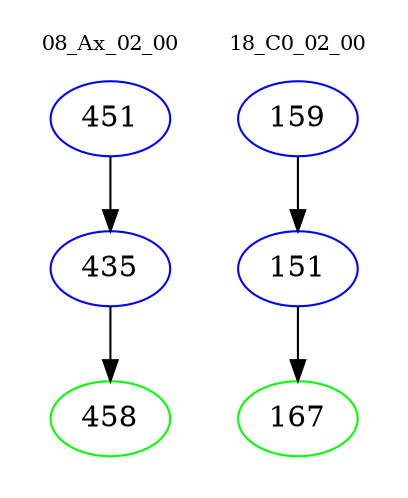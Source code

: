 digraph{
subgraph cluster_0 {
color = white
label = "08_Ax_02_00";
fontsize=10;
T0_451 [label="451", color="blue"]
T0_451 -> T0_435 [color="black"]
T0_435 [label="435", color="blue"]
T0_435 -> T0_458 [color="black"]
T0_458 [label="458", color="green"]
}
subgraph cluster_1 {
color = white
label = "18_C0_02_00";
fontsize=10;
T1_159 [label="159", color="blue"]
T1_159 -> T1_151 [color="black"]
T1_151 [label="151", color="blue"]
T1_151 -> T1_167 [color="black"]
T1_167 [label="167", color="green"]
}
}
